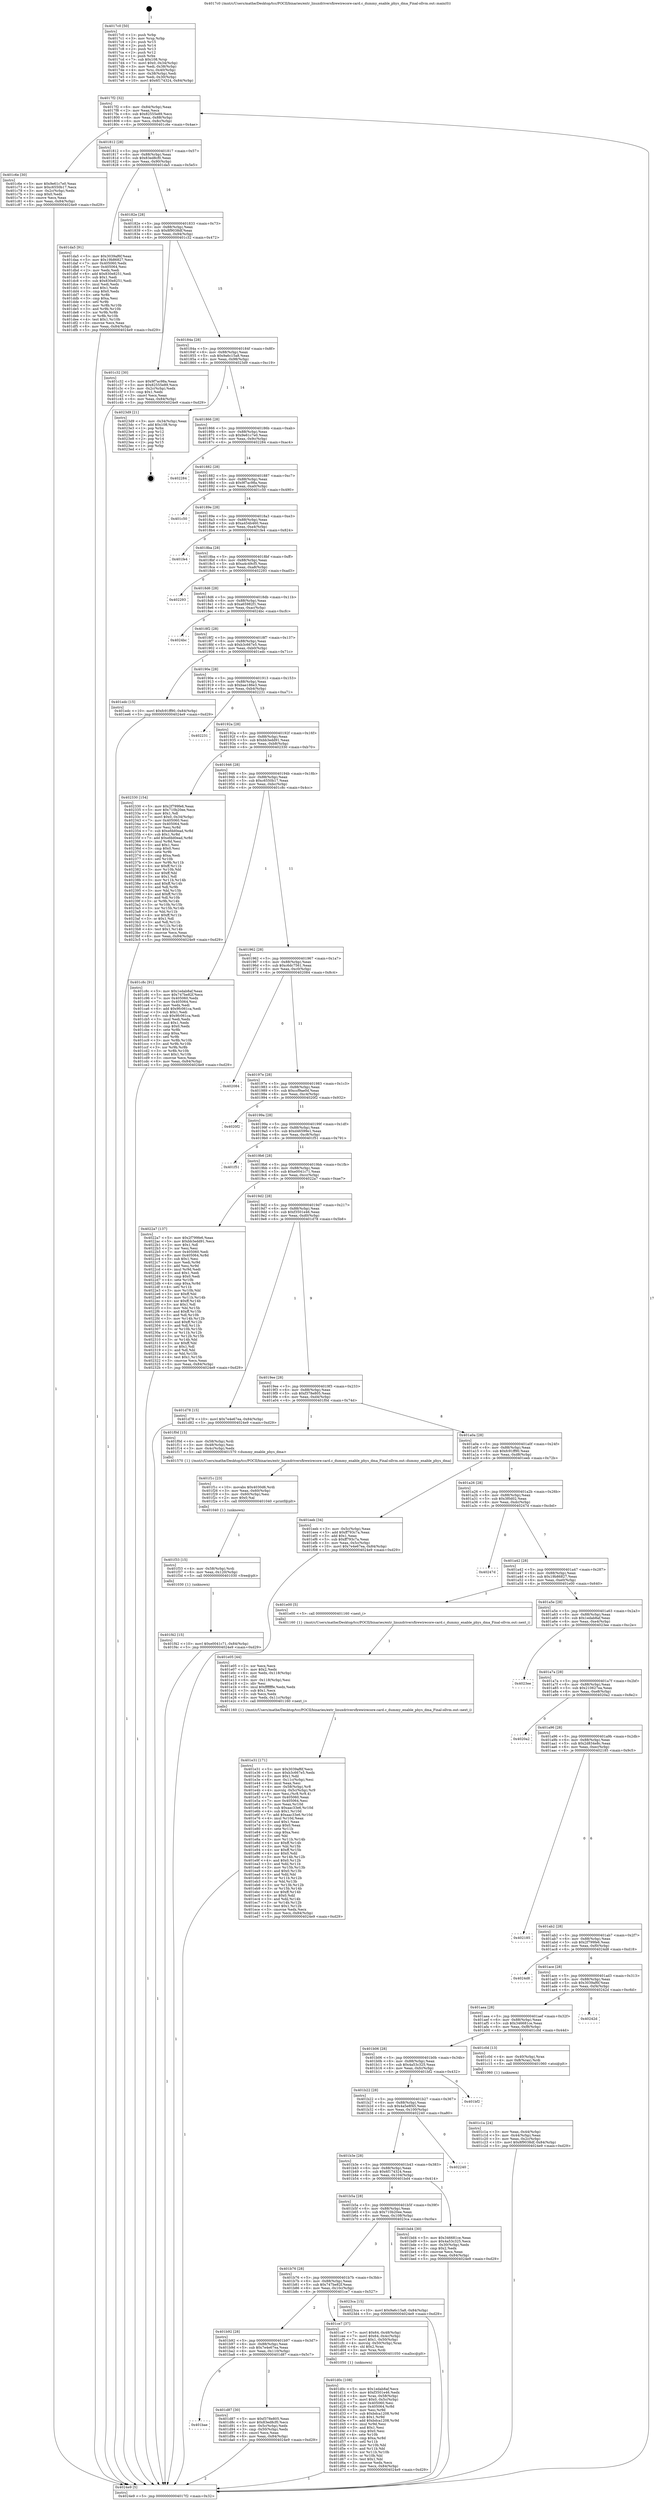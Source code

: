 digraph "0x4017c0" {
  label = "0x4017c0 (/mnt/c/Users/mathe/Desktop/tcc/POCII/binaries/extr_linuxdriversfirewirecore-card.c_dummy_enable_phys_dma_Final-ollvm.out::main(0))"
  labelloc = "t"
  node[shape=record]

  Entry [label="",width=0.3,height=0.3,shape=circle,fillcolor=black,style=filled]
  "0x4017f2" [label="{
     0x4017f2 [32]\l
     | [instrs]\l
     &nbsp;&nbsp;0x4017f2 \<+6\>: mov -0x84(%rbp),%eax\l
     &nbsp;&nbsp;0x4017f8 \<+2\>: mov %eax,%ecx\l
     &nbsp;&nbsp;0x4017fa \<+6\>: sub $0x82555e89,%ecx\l
     &nbsp;&nbsp;0x401800 \<+6\>: mov %eax,-0x88(%rbp)\l
     &nbsp;&nbsp;0x401806 \<+6\>: mov %ecx,-0x8c(%rbp)\l
     &nbsp;&nbsp;0x40180c \<+6\>: je 0000000000401c6e \<main+0x4ae\>\l
  }"]
  "0x401c6e" [label="{
     0x401c6e [30]\l
     | [instrs]\l
     &nbsp;&nbsp;0x401c6e \<+5\>: mov $0x9e61c7e0,%eax\l
     &nbsp;&nbsp;0x401c73 \<+5\>: mov $0xc6550b17,%ecx\l
     &nbsp;&nbsp;0x401c78 \<+3\>: mov -0x2c(%rbp),%edx\l
     &nbsp;&nbsp;0x401c7b \<+3\>: cmp $0x0,%edx\l
     &nbsp;&nbsp;0x401c7e \<+3\>: cmove %ecx,%eax\l
     &nbsp;&nbsp;0x401c81 \<+6\>: mov %eax,-0x84(%rbp)\l
     &nbsp;&nbsp;0x401c87 \<+5\>: jmp 00000000004024e9 \<main+0xd29\>\l
  }"]
  "0x401812" [label="{
     0x401812 [28]\l
     | [instrs]\l
     &nbsp;&nbsp;0x401812 \<+5\>: jmp 0000000000401817 \<main+0x57\>\l
     &nbsp;&nbsp;0x401817 \<+6\>: mov -0x88(%rbp),%eax\l
     &nbsp;&nbsp;0x40181d \<+5\>: sub $0x83ed8cf0,%eax\l
     &nbsp;&nbsp;0x401822 \<+6\>: mov %eax,-0x90(%rbp)\l
     &nbsp;&nbsp;0x401828 \<+6\>: je 0000000000401da5 \<main+0x5e5\>\l
  }"]
  Exit [label="",width=0.3,height=0.3,shape=circle,fillcolor=black,style=filled,peripheries=2]
  "0x401da5" [label="{
     0x401da5 [91]\l
     | [instrs]\l
     &nbsp;&nbsp;0x401da5 \<+5\>: mov $0x3039af6f,%eax\l
     &nbsp;&nbsp;0x401daa \<+5\>: mov $0x19b86827,%ecx\l
     &nbsp;&nbsp;0x401daf \<+7\>: mov 0x405060,%edx\l
     &nbsp;&nbsp;0x401db6 \<+7\>: mov 0x405064,%esi\l
     &nbsp;&nbsp;0x401dbd \<+2\>: mov %edx,%edi\l
     &nbsp;&nbsp;0x401dbf \<+6\>: add $0x830e8251,%edi\l
     &nbsp;&nbsp;0x401dc5 \<+3\>: sub $0x1,%edi\l
     &nbsp;&nbsp;0x401dc8 \<+6\>: sub $0x830e8251,%edi\l
     &nbsp;&nbsp;0x401dce \<+3\>: imul %edi,%edx\l
     &nbsp;&nbsp;0x401dd1 \<+3\>: and $0x1,%edx\l
     &nbsp;&nbsp;0x401dd4 \<+3\>: cmp $0x0,%edx\l
     &nbsp;&nbsp;0x401dd7 \<+4\>: sete %r8b\l
     &nbsp;&nbsp;0x401ddb \<+3\>: cmp $0xa,%esi\l
     &nbsp;&nbsp;0x401dde \<+4\>: setl %r9b\l
     &nbsp;&nbsp;0x401de2 \<+3\>: mov %r8b,%r10b\l
     &nbsp;&nbsp;0x401de5 \<+3\>: and %r9b,%r10b\l
     &nbsp;&nbsp;0x401de8 \<+3\>: xor %r9b,%r8b\l
     &nbsp;&nbsp;0x401deb \<+3\>: or %r8b,%r10b\l
     &nbsp;&nbsp;0x401dee \<+4\>: test $0x1,%r10b\l
     &nbsp;&nbsp;0x401df2 \<+3\>: cmovne %ecx,%eax\l
     &nbsp;&nbsp;0x401df5 \<+6\>: mov %eax,-0x84(%rbp)\l
     &nbsp;&nbsp;0x401dfb \<+5\>: jmp 00000000004024e9 \<main+0xd29\>\l
  }"]
  "0x40182e" [label="{
     0x40182e [28]\l
     | [instrs]\l
     &nbsp;&nbsp;0x40182e \<+5\>: jmp 0000000000401833 \<main+0x73\>\l
     &nbsp;&nbsp;0x401833 \<+6\>: mov -0x88(%rbp),%eax\l
     &nbsp;&nbsp;0x401839 \<+5\>: sub $0x8f9038df,%eax\l
     &nbsp;&nbsp;0x40183e \<+6\>: mov %eax,-0x94(%rbp)\l
     &nbsp;&nbsp;0x401844 \<+6\>: je 0000000000401c32 \<main+0x472\>\l
  }"]
  "0x401f42" [label="{
     0x401f42 [15]\l
     | [instrs]\l
     &nbsp;&nbsp;0x401f42 \<+10\>: movl $0xe0041c71,-0x84(%rbp)\l
     &nbsp;&nbsp;0x401f4c \<+5\>: jmp 00000000004024e9 \<main+0xd29\>\l
  }"]
  "0x401c32" [label="{
     0x401c32 [30]\l
     | [instrs]\l
     &nbsp;&nbsp;0x401c32 \<+5\>: mov $0x9f7ac98a,%eax\l
     &nbsp;&nbsp;0x401c37 \<+5\>: mov $0x82555e89,%ecx\l
     &nbsp;&nbsp;0x401c3c \<+3\>: mov -0x2c(%rbp),%edx\l
     &nbsp;&nbsp;0x401c3f \<+3\>: cmp $0x1,%edx\l
     &nbsp;&nbsp;0x401c42 \<+3\>: cmovl %ecx,%eax\l
     &nbsp;&nbsp;0x401c45 \<+6\>: mov %eax,-0x84(%rbp)\l
     &nbsp;&nbsp;0x401c4b \<+5\>: jmp 00000000004024e9 \<main+0xd29\>\l
  }"]
  "0x40184a" [label="{
     0x40184a [28]\l
     | [instrs]\l
     &nbsp;&nbsp;0x40184a \<+5\>: jmp 000000000040184f \<main+0x8f\>\l
     &nbsp;&nbsp;0x40184f \<+6\>: mov -0x88(%rbp),%eax\l
     &nbsp;&nbsp;0x401855 \<+5\>: sub $0x9a6c15a8,%eax\l
     &nbsp;&nbsp;0x40185a \<+6\>: mov %eax,-0x98(%rbp)\l
     &nbsp;&nbsp;0x401860 \<+6\>: je 00000000004023d9 \<main+0xc19\>\l
  }"]
  "0x401f33" [label="{
     0x401f33 [15]\l
     | [instrs]\l
     &nbsp;&nbsp;0x401f33 \<+4\>: mov -0x58(%rbp),%rdi\l
     &nbsp;&nbsp;0x401f37 \<+6\>: mov %eax,-0x120(%rbp)\l
     &nbsp;&nbsp;0x401f3d \<+5\>: call 0000000000401030 \<free@plt\>\l
     | [calls]\l
     &nbsp;&nbsp;0x401030 \{1\} (unknown)\l
  }"]
  "0x4023d9" [label="{
     0x4023d9 [21]\l
     | [instrs]\l
     &nbsp;&nbsp;0x4023d9 \<+3\>: mov -0x34(%rbp),%eax\l
     &nbsp;&nbsp;0x4023dc \<+7\>: add $0x108,%rsp\l
     &nbsp;&nbsp;0x4023e3 \<+1\>: pop %rbx\l
     &nbsp;&nbsp;0x4023e4 \<+2\>: pop %r12\l
     &nbsp;&nbsp;0x4023e6 \<+2\>: pop %r13\l
     &nbsp;&nbsp;0x4023e8 \<+2\>: pop %r14\l
     &nbsp;&nbsp;0x4023ea \<+2\>: pop %r15\l
     &nbsp;&nbsp;0x4023ec \<+1\>: pop %rbp\l
     &nbsp;&nbsp;0x4023ed \<+1\>: ret\l
  }"]
  "0x401866" [label="{
     0x401866 [28]\l
     | [instrs]\l
     &nbsp;&nbsp;0x401866 \<+5\>: jmp 000000000040186b \<main+0xab\>\l
     &nbsp;&nbsp;0x40186b \<+6\>: mov -0x88(%rbp),%eax\l
     &nbsp;&nbsp;0x401871 \<+5\>: sub $0x9e61c7e0,%eax\l
     &nbsp;&nbsp;0x401876 \<+6\>: mov %eax,-0x9c(%rbp)\l
     &nbsp;&nbsp;0x40187c \<+6\>: je 0000000000402284 \<main+0xac4\>\l
  }"]
  "0x401f1c" [label="{
     0x401f1c [23]\l
     | [instrs]\l
     &nbsp;&nbsp;0x401f1c \<+10\>: movabs $0x4030d6,%rdi\l
     &nbsp;&nbsp;0x401f26 \<+3\>: mov %eax,-0x60(%rbp)\l
     &nbsp;&nbsp;0x401f29 \<+3\>: mov -0x60(%rbp),%esi\l
     &nbsp;&nbsp;0x401f2c \<+2\>: mov $0x0,%al\l
     &nbsp;&nbsp;0x401f2e \<+5\>: call 0000000000401040 \<printf@plt\>\l
     | [calls]\l
     &nbsp;&nbsp;0x401040 \{1\} (unknown)\l
  }"]
  "0x402284" [label="{
     0x402284\l
  }", style=dashed]
  "0x401882" [label="{
     0x401882 [28]\l
     | [instrs]\l
     &nbsp;&nbsp;0x401882 \<+5\>: jmp 0000000000401887 \<main+0xc7\>\l
     &nbsp;&nbsp;0x401887 \<+6\>: mov -0x88(%rbp),%eax\l
     &nbsp;&nbsp;0x40188d \<+5\>: sub $0x9f7ac98a,%eax\l
     &nbsp;&nbsp;0x401892 \<+6\>: mov %eax,-0xa0(%rbp)\l
     &nbsp;&nbsp;0x401898 \<+6\>: je 0000000000401c50 \<main+0x490\>\l
  }"]
  "0x401e31" [label="{
     0x401e31 [171]\l
     | [instrs]\l
     &nbsp;&nbsp;0x401e31 \<+5\>: mov $0x3039af6f,%ecx\l
     &nbsp;&nbsp;0x401e36 \<+5\>: mov $0xb3c667e5,%edx\l
     &nbsp;&nbsp;0x401e3b \<+3\>: mov $0x1,%dil\l
     &nbsp;&nbsp;0x401e3e \<+6\>: mov -0x11c(%rbp),%esi\l
     &nbsp;&nbsp;0x401e44 \<+3\>: imul %eax,%esi\l
     &nbsp;&nbsp;0x401e47 \<+4\>: mov -0x58(%rbp),%r8\l
     &nbsp;&nbsp;0x401e4b \<+4\>: movslq -0x5c(%rbp),%r9\l
     &nbsp;&nbsp;0x401e4f \<+4\>: mov %esi,(%r8,%r9,4)\l
     &nbsp;&nbsp;0x401e53 \<+7\>: mov 0x405060,%eax\l
     &nbsp;&nbsp;0x401e5a \<+7\>: mov 0x405064,%esi\l
     &nbsp;&nbsp;0x401e61 \<+3\>: mov %eax,%r10d\l
     &nbsp;&nbsp;0x401e64 \<+7\>: sub $0xaac33e6,%r10d\l
     &nbsp;&nbsp;0x401e6b \<+4\>: sub $0x1,%r10d\l
     &nbsp;&nbsp;0x401e6f \<+7\>: add $0xaac33e6,%r10d\l
     &nbsp;&nbsp;0x401e76 \<+4\>: imul %r10d,%eax\l
     &nbsp;&nbsp;0x401e7a \<+3\>: and $0x1,%eax\l
     &nbsp;&nbsp;0x401e7d \<+3\>: cmp $0x0,%eax\l
     &nbsp;&nbsp;0x401e80 \<+4\>: sete %r11b\l
     &nbsp;&nbsp;0x401e84 \<+3\>: cmp $0xa,%esi\l
     &nbsp;&nbsp;0x401e87 \<+3\>: setl %bl\l
     &nbsp;&nbsp;0x401e8a \<+3\>: mov %r11b,%r14b\l
     &nbsp;&nbsp;0x401e8d \<+4\>: xor $0xff,%r14b\l
     &nbsp;&nbsp;0x401e91 \<+3\>: mov %bl,%r15b\l
     &nbsp;&nbsp;0x401e94 \<+4\>: xor $0xff,%r15b\l
     &nbsp;&nbsp;0x401e98 \<+4\>: xor $0x0,%dil\l
     &nbsp;&nbsp;0x401e9c \<+3\>: mov %r14b,%r12b\l
     &nbsp;&nbsp;0x401e9f \<+4\>: and $0x0,%r12b\l
     &nbsp;&nbsp;0x401ea3 \<+3\>: and %dil,%r11b\l
     &nbsp;&nbsp;0x401ea6 \<+3\>: mov %r15b,%r13b\l
     &nbsp;&nbsp;0x401ea9 \<+4\>: and $0x0,%r13b\l
     &nbsp;&nbsp;0x401ead \<+3\>: and %dil,%bl\l
     &nbsp;&nbsp;0x401eb0 \<+3\>: or %r11b,%r12b\l
     &nbsp;&nbsp;0x401eb3 \<+3\>: or %bl,%r13b\l
     &nbsp;&nbsp;0x401eb6 \<+3\>: xor %r13b,%r12b\l
     &nbsp;&nbsp;0x401eb9 \<+3\>: or %r15b,%r14b\l
     &nbsp;&nbsp;0x401ebc \<+4\>: xor $0xff,%r14b\l
     &nbsp;&nbsp;0x401ec0 \<+4\>: or $0x0,%dil\l
     &nbsp;&nbsp;0x401ec4 \<+3\>: and %dil,%r14b\l
     &nbsp;&nbsp;0x401ec7 \<+3\>: or %r14b,%r12b\l
     &nbsp;&nbsp;0x401eca \<+4\>: test $0x1,%r12b\l
     &nbsp;&nbsp;0x401ece \<+3\>: cmovne %edx,%ecx\l
     &nbsp;&nbsp;0x401ed1 \<+6\>: mov %ecx,-0x84(%rbp)\l
     &nbsp;&nbsp;0x401ed7 \<+5\>: jmp 00000000004024e9 \<main+0xd29\>\l
  }"]
  "0x401c50" [label="{
     0x401c50\l
  }", style=dashed]
  "0x40189e" [label="{
     0x40189e [28]\l
     | [instrs]\l
     &nbsp;&nbsp;0x40189e \<+5\>: jmp 00000000004018a3 \<main+0xe3\>\l
     &nbsp;&nbsp;0x4018a3 \<+6\>: mov -0x88(%rbp),%eax\l
     &nbsp;&nbsp;0x4018a9 \<+5\>: sub $0xa454b460,%eax\l
     &nbsp;&nbsp;0x4018ae \<+6\>: mov %eax,-0xa4(%rbp)\l
     &nbsp;&nbsp;0x4018b4 \<+6\>: je 0000000000401fe4 \<main+0x824\>\l
  }"]
  "0x401e05" [label="{
     0x401e05 [44]\l
     | [instrs]\l
     &nbsp;&nbsp;0x401e05 \<+2\>: xor %ecx,%ecx\l
     &nbsp;&nbsp;0x401e07 \<+5\>: mov $0x2,%edx\l
     &nbsp;&nbsp;0x401e0c \<+6\>: mov %edx,-0x118(%rbp)\l
     &nbsp;&nbsp;0x401e12 \<+1\>: cltd\l
     &nbsp;&nbsp;0x401e13 \<+6\>: mov -0x118(%rbp),%esi\l
     &nbsp;&nbsp;0x401e19 \<+2\>: idiv %esi\l
     &nbsp;&nbsp;0x401e1b \<+6\>: imul $0xfffffffe,%edx,%edx\l
     &nbsp;&nbsp;0x401e21 \<+3\>: sub $0x1,%ecx\l
     &nbsp;&nbsp;0x401e24 \<+2\>: sub %ecx,%edx\l
     &nbsp;&nbsp;0x401e26 \<+6\>: mov %edx,-0x11c(%rbp)\l
     &nbsp;&nbsp;0x401e2c \<+5\>: call 0000000000401160 \<next_i\>\l
     | [calls]\l
     &nbsp;&nbsp;0x401160 \{1\} (/mnt/c/Users/mathe/Desktop/tcc/POCII/binaries/extr_linuxdriversfirewirecore-card.c_dummy_enable_phys_dma_Final-ollvm.out::next_i)\l
  }"]
  "0x401fe4" [label="{
     0x401fe4\l
  }", style=dashed]
  "0x4018ba" [label="{
     0x4018ba [28]\l
     | [instrs]\l
     &nbsp;&nbsp;0x4018ba \<+5\>: jmp 00000000004018bf \<main+0xff\>\l
     &nbsp;&nbsp;0x4018bf \<+6\>: mov -0x88(%rbp),%eax\l
     &nbsp;&nbsp;0x4018c5 \<+5\>: sub $0xa4c49cf5,%eax\l
     &nbsp;&nbsp;0x4018ca \<+6\>: mov %eax,-0xa8(%rbp)\l
     &nbsp;&nbsp;0x4018d0 \<+6\>: je 0000000000402293 \<main+0xad3\>\l
  }"]
  "0x401bae" [label="{
     0x401bae\l
  }", style=dashed]
  "0x402293" [label="{
     0x402293\l
  }", style=dashed]
  "0x4018d6" [label="{
     0x4018d6 [28]\l
     | [instrs]\l
     &nbsp;&nbsp;0x4018d6 \<+5\>: jmp 00000000004018db \<main+0x11b\>\l
     &nbsp;&nbsp;0x4018db \<+6\>: mov -0x88(%rbp),%eax\l
     &nbsp;&nbsp;0x4018e1 \<+5\>: sub $0xa65982f1,%eax\l
     &nbsp;&nbsp;0x4018e6 \<+6\>: mov %eax,-0xac(%rbp)\l
     &nbsp;&nbsp;0x4018ec \<+6\>: je 00000000004024bc \<main+0xcfc\>\l
  }"]
  "0x401d87" [label="{
     0x401d87 [30]\l
     | [instrs]\l
     &nbsp;&nbsp;0x401d87 \<+5\>: mov $0xf378e805,%eax\l
     &nbsp;&nbsp;0x401d8c \<+5\>: mov $0x83ed8cf0,%ecx\l
     &nbsp;&nbsp;0x401d91 \<+3\>: mov -0x5c(%rbp),%edx\l
     &nbsp;&nbsp;0x401d94 \<+3\>: cmp -0x50(%rbp),%edx\l
     &nbsp;&nbsp;0x401d97 \<+3\>: cmovl %ecx,%eax\l
     &nbsp;&nbsp;0x401d9a \<+6\>: mov %eax,-0x84(%rbp)\l
     &nbsp;&nbsp;0x401da0 \<+5\>: jmp 00000000004024e9 \<main+0xd29\>\l
  }"]
  "0x4024bc" [label="{
     0x4024bc\l
  }", style=dashed]
  "0x4018f2" [label="{
     0x4018f2 [28]\l
     | [instrs]\l
     &nbsp;&nbsp;0x4018f2 \<+5\>: jmp 00000000004018f7 \<main+0x137\>\l
     &nbsp;&nbsp;0x4018f7 \<+6\>: mov -0x88(%rbp),%eax\l
     &nbsp;&nbsp;0x4018fd \<+5\>: sub $0xb3c667e5,%eax\l
     &nbsp;&nbsp;0x401902 \<+6\>: mov %eax,-0xb0(%rbp)\l
     &nbsp;&nbsp;0x401908 \<+6\>: je 0000000000401edc \<main+0x71c\>\l
  }"]
  "0x401d0c" [label="{
     0x401d0c [108]\l
     | [instrs]\l
     &nbsp;&nbsp;0x401d0c \<+5\>: mov $0x1edab8af,%ecx\l
     &nbsp;&nbsp;0x401d11 \<+5\>: mov $0xf3501e46,%edx\l
     &nbsp;&nbsp;0x401d16 \<+4\>: mov %rax,-0x58(%rbp)\l
     &nbsp;&nbsp;0x401d1a \<+7\>: movl $0x0,-0x5c(%rbp)\l
     &nbsp;&nbsp;0x401d21 \<+7\>: mov 0x405060,%esi\l
     &nbsp;&nbsp;0x401d28 \<+8\>: mov 0x405064,%r8d\l
     &nbsp;&nbsp;0x401d30 \<+3\>: mov %esi,%r9d\l
     &nbsp;&nbsp;0x401d33 \<+7\>: sub $0xbdca1208,%r9d\l
     &nbsp;&nbsp;0x401d3a \<+4\>: sub $0x1,%r9d\l
     &nbsp;&nbsp;0x401d3e \<+7\>: add $0xbdca1208,%r9d\l
     &nbsp;&nbsp;0x401d45 \<+4\>: imul %r9d,%esi\l
     &nbsp;&nbsp;0x401d49 \<+3\>: and $0x1,%esi\l
     &nbsp;&nbsp;0x401d4c \<+3\>: cmp $0x0,%esi\l
     &nbsp;&nbsp;0x401d4f \<+4\>: sete %r10b\l
     &nbsp;&nbsp;0x401d53 \<+4\>: cmp $0xa,%r8d\l
     &nbsp;&nbsp;0x401d57 \<+4\>: setl %r11b\l
     &nbsp;&nbsp;0x401d5b \<+3\>: mov %r10b,%bl\l
     &nbsp;&nbsp;0x401d5e \<+3\>: and %r11b,%bl\l
     &nbsp;&nbsp;0x401d61 \<+3\>: xor %r11b,%r10b\l
     &nbsp;&nbsp;0x401d64 \<+3\>: or %r10b,%bl\l
     &nbsp;&nbsp;0x401d67 \<+3\>: test $0x1,%bl\l
     &nbsp;&nbsp;0x401d6a \<+3\>: cmovne %edx,%ecx\l
     &nbsp;&nbsp;0x401d6d \<+6\>: mov %ecx,-0x84(%rbp)\l
     &nbsp;&nbsp;0x401d73 \<+5\>: jmp 00000000004024e9 \<main+0xd29\>\l
  }"]
  "0x401edc" [label="{
     0x401edc [15]\l
     | [instrs]\l
     &nbsp;&nbsp;0x401edc \<+10\>: movl $0xfc91ff90,-0x84(%rbp)\l
     &nbsp;&nbsp;0x401ee6 \<+5\>: jmp 00000000004024e9 \<main+0xd29\>\l
  }"]
  "0x40190e" [label="{
     0x40190e [28]\l
     | [instrs]\l
     &nbsp;&nbsp;0x40190e \<+5\>: jmp 0000000000401913 \<main+0x153\>\l
     &nbsp;&nbsp;0x401913 \<+6\>: mov -0x88(%rbp),%eax\l
     &nbsp;&nbsp;0x401919 \<+5\>: sub $0xbae186e3,%eax\l
     &nbsp;&nbsp;0x40191e \<+6\>: mov %eax,-0xb4(%rbp)\l
     &nbsp;&nbsp;0x401924 \<+6\>: je 0000000000402231 \<main+0xa71\>\l
  }"]
  "0x401b92" [label="{
     0x401b92 [28]\l
     | [instrs]\l
     &nbsp;&nbsp;0x401b92 \<+5\>: jmp 0000000000401b97 \<main+0x3d7\>\l
     &nbsp;&nbsp;0x401b97 \<+6\>: mov -0x88(%rbp),%eax\l
     &nbsp;&nbsp;0x401b9d \<+5\>: sub $0x7e4e67ea,%eax\l
     &nbsp;&nbsp;0x401ba2 \<+6\>: mov %eax,-0x110(%rbp)\l
     &nbsp;&nbsp;0x401ba8 \<+6\>: je 0000000000401d87 \<main+0x5c7\>\l
  }"]
  "0x402231" [label="{
     0x402231\l
  }", style=dashed]
  "0x40192a" [label="{
     0x40192a [28]\l
     | [instrs]\l
     &nbsp;&nbsp;0x40192a \<+5\>: jmp 000000000040192f \<main+0x16f\>\l
     &nbsp;&nbsp;0x40192f \<+6\>: mov -0x88(%rbp),%eax\l
     &nbsp;&nbsp;0x401935 \<+5\>: sub $0xbb3edd91,%eax\l
     &nbsp;&nbsp;0x40193a \<+6\>: mov %eax,-0xb8(%rbp)\l
     &nbsp;&nbsp;0x401940 \<+6\>: je 0000000000402330 \<main+0xb70\>\l
  }"]
  "0x401ce7" [label="{
     0x401ce7 [37]\l
     | [instrs]\l
     &nbsp;&nbsp;0x401ce7 \<+7\>: movl $0x64,-0x48(%rbp)\l
     &nbsp;&nbsp;0x401cee \<+7\>: movl $0x64,-0x4c(%rbp)\l
     &nbsp;&nbsp;0x401cf5 \<+7\>: movl $0x1,-0x50(%rbp)\l
     &nbsp;&nbsp;0x401cfc \<+4\>: movslq -0x50(%rbp),%rax\l
     &nbsp;&nbsp;0x401d00 \<+4\>: shl $0x2,%rax\l
     &nbsp;&nbsp;0x401d04 \<+3\>: mov %rax,%rdi\l
     &nbsp;&nbsp;0x401d07 \<+5\>: call 0000000000401050 \<malloc@plt\>\l
     | [calls]\l
     &nbsp;&nbsp;0x401050 \{1\} (unknown)\l
  }"]
  "0x402330" [label="{
     0x402330 [154]\l
     | [instrs]\l
     &nbsp;&nbsp;0x402330 \<+5\>: mov $0x2f799fe6,%eax\l
     &nbsp;&nbsp;0x402335 \<+5\>: mov $0x710b20ee,%ecx\l
     &nbsp;&nbsp;0x40233a \<+2\>: mov $0x1,%dl\l
     &nbsp;&nbsp;0x40233c \<+7\>: movl $0x0,-0x34(%rbp)\l
     &nbsp;&nbsp;0x402343 \<+7\>: mov 0x405060,%esi\l
     &nbsp;&nbsp;0x40234a \<+7\>: mov 0x405064,%edi\l
     &nbsp;&nbsp;0x402351 \<+3\>: mov %esi,%r8d\l
     &nbsp;&nbsp;0x402354 \<+7\>: sub $0xefdd0ead,%r8d\l
     &nbsp;&nbsp;0x40235b \<+4\>: sub $0x1,%r8d\l
     &nbsp;&nbsp;0x40235f \<+7\>: add $0xefdd0ead,%r8d\l
     &nbsp;&nbsp;0x402366 \<+4\>: imul %r8d,%esi\l
     &nbsp;&nbsp;0x40236a \<+3\>: and $0x1,%esi\l
     &nbsp;&nbsp;0x40236d \<+3\>: cmp $0x0,%esi\l
     &nbsp;&nbsp;0x402370 \<+4\>: sete %r9b\l
     &nbsp;&nbsp;0x402374 \<+3\>: cmp $0xa,%edi\l
     &nbsp;&nbsp;0x402377 \<+4\>: setl %r10b\l
     &nbsp;&nbsp;0x40237b \<+3\>: mov %r9b,%r11b\l
     &nbsp;&nbsp;0x40237e \<+4\>: xor $0xff,%r11b\l
     &nbsp;&nbsp;0x402382 \<+3\>: mov %r10b,%bl\l
     &nbsp;&nbsp;0x402385 \<+3\>: xor $0xff,%bl\l
     &nbsp;&nbsp;0x402388 \<+3\>: xor $0x1,%dl\l
     &nbsp;&nbsp;0x40238b \<+3\>: mov %r11b,%r14b\l
     &nbsp;&nbsp;0x40238e \<+4\>: and $0xff,%r14b\l
     &nbsp;&nbsp;0x402392 \<+3\>: and %dl,%r9b\l
     &nbsp;&nbsp;0x402395 \<+3\>: mov %bl,%r15b\l
     &nbsp;&nbsp;0x402398 \<+4\>: and $0xff,%r15b\l
     &nbsp;&nbsp;0x40239c \<+3\>: and %dl,%r10b\l
     &nbsp;&nbsp;0x40239f \<+3\>: or %r9b,%r14b\l
     &nbsp;&nbsp;0x4023a2 \<+3\>: or %r10b,%r15b\l
     &nbsp;&nbsp;0x4023a5 \<+3\>: xor %r15b,%r14b\l
     &nbsp;&nbsp;0x4023a8 \<+3\>: or %bl,%r11b\l
     &nbsp;&nbsp;0x4023ab \<+4\>: xor $0xff,%r11b\l
     &nbsp;&nbsp;0x4023af \<+3\>: or $0x1,%dl\l
     &nbsp;&nbsp;0x4023b2 \<+3\>: and %dl,%r11b\l
     &nbsp;&nbsp;0x4023b5 \<+3\>: or %r11b,%r14b\l
     &nbsp;&nbsp;0x4023b8 \<+4\>: test $0x1,%r14b\l
     &nbsp;&nbsp;0x4023bc \<+3\>: cmovne %ecx,%eax\l
     &nbsp;&nbsp;0x4023bf \<+6\>: mov %eax,-0x84(%rbp)\l
     &nbsp;&nbsp;0x4023c5 \<+5\>: jmp 00000000004024e9 \<main+0xd29\>\l
  }"]
  "0x401946" [label="{
     0x401946 [28]\l
     | [instrs]\l
     &nbsp;&nbsp;0x401946 \<+5\>: jmp 000000000040194b \<main+0x18b\>\l
     &nbsp;&nbsp;0x40194b \<+6\>: mov -0x88(%rbp),%eax\l
     &nbsp;&nbsp;0x401951 \<+5\>: sub $0xc6550b17,%eax\l
     &nbsp;&nbsp;0x401956 \<+6\>: mov %eax,-0xbc(%rbp)\l
     &nbsp;&nbsp;0x40195c \<+6\>: je 0000000000401c8c \<main+0x4cc\>\l
  }"]
  "0x401b76" [label="{
     0x401b76 [28]\l
     | [instrs]\l
     &nbsp;&nbsp;0x401b76 \<+5\>: jmp 0000000000401b7b \<main+0x3bb\>\l
     &nbsp;&nbsp;0x401b7b \<+6\>: mov -0x88(%rbp),%eax\l
     &nbsp;&nbsp;0x401b81 \<+5\>: sub $0x747be82f,%eax\l
     &nbsp;&nbsp;0x401b86 \<+6\>: mov %eax,-0x10c(%rbp)\l
     &nbsp;&nbsp;0x401b8c \<+6\>: je 0000000000401ce7 \<main+0x527\>\l
  }"]
  "0x401c8c" [label="{
     0x401c8c [91]\l
     | [instrs]\l
     &nbsp;&nbsp;0x401c8c \<+5\>: mov $0x1edab8af,%eax\l
     &nbsp;&nbsp;0x401c91 \<+5\>: mov $0x747be82f,%ecx\l
     &nbsp;&nbsp;0x401c96 \<+7\>: mov 0x405060,%edx\l
     &nbsp;&nbsp;0x401c9d \<+7\>: mov 0x405064,%esi\l
     &nbsp;&nbsp;0x401ca4 \<+2\>: mov %edx,%edi\l
     &nbsp;&nbsp;0x401ca6 \<+6\>: add $0x9fc061ca,%edi\l
     &nbsp;&nbsp;0x401cac \<+3\>: sub $0x1,%edi\l
     &nbsp;&nbsp;0x401caf \<+6\>: sub $0x9fc061ca,%edi\l
     &nbsp;&nbsp;0x401cb5 \<+3\>: imul %edi,%edx\l
     &nbsp;&nbsp;0x401cb8 \<+3\>: and $0x1,%edx\l
     &nbsp;&nbsp;0x401cbb \<+3\>: cmp $0x0,%edx\l
     &nbsp;&nbsp;0x401cbe \<+4\>: sete %r8b\l
     &nbsp;&nbsp;0x401cc2 \<+3\>: cmp $0xa,%esi\l
     &nbsp;&nbsp;0x401cc5 \<+4\>: setl %r9b\l
     &nbsp;&nbsp;0x401cc9 \<+3\>: mov %r8b,%r10b\l
     &nbsp;&nbsp;0x401ccc \<+3\>: and %r9b,%r10b\l
     &nbsp;&nbsp;0x401ccf \<+3\>: xor %r9b,%r8b\l
     &nbsp;&nbsp;0x401cd2 \<+3\>: or %r8b,%r10b\l
     &nbsp;&nbsp;0x401cd5 \<+4\>: test $0x1,%r10b\l
     &nbsp;&nbsp;0x401cd9 \<+3\>: cmovne %ecx,%eax\l
     &nbsp;&nbsp;0x401cdc \<+6\>: mov %eax,-0x84(%rbp)\l
     &nbsp;&nbsp;0x401ce2 \<+5\>: jmp 00000000004024e9 \<main+0xd29\>\l
  }"]
  "0x401962" [label="{
     0x401962 [28]\l
     | [instrs]\l
     &nbsp;&nbsp;0x401962 \<+5\>: jmp 0000000000401967 \<main+0x1a7\>\l
     &nbsp;&nbsp;0x401967 \<+6\>: mov -0x88(%rbp),%eax\l
     &nbsp;&nbsp;0x40196d \<+5\>: sub $0xc6dc7561,%eax\l
     &nbsp;&nbsp;0x401972 \<+6\>: mov %eax,-0xc0(%rbp)\l
     &nbsp;&nbsp;0x401978 \<+6\>: je 0000000000402084 \<main+0x8c4\>\l
  }"]
  "0x4023ca" [label="{
     0x4023ca [15]\l
     | [instrs]\l
     &nbsp;&nbsp;0x4023ca \<+10\>: movl $0x9a6c15a8,-0x84(%rbp)\l
     &nbsp;&nbsp;0x4023d4 \<+5\>: jmp 00000000004024e9 \<main+0xd29\>\l
  }"]
  "0x402084" [label="{
     0x402084\l
  }", style=dashed]
  "0x40197e" [label="{
     0x40197e [28]\l
     | [instrs]\l
     &nbsp;&nbsp;0x40197e \<+5\>: jmp 0000000000401983 \<main+0x1c3\>\l
     &nbsp;&nbsp;0x401983 \<+6\>: mov -0x88(%rbp),%eax\l
     &nbsp;&nbsp;0x401989 \<+5\>: sub $0xccf9ae0d,%eax\l
     &nbsp;&nbsp;0x40198e \<+6\>: mov %eax,-0xc4(%rbp)\l
     &nbsp;&nbsp;0x401994 \<+6\>: je 00000000004020f2 \<main+0x932\>\l
  }"]
  "0x401c1a" [label="{
     0x401c1a [24]\l
     | [instrs]\l
     &nbsp;&nbsp;0x401c1a \<+3\>: mov %eax,-0x44(%rbp)\l
     &nbsp;&nbsp;0x401c1d \<+3\>: mov -0x44(%rbp),%eax\l
     &nbsp;&nbsp;0x401c20 \<+3\>: mov %eax,-0x2c(%rbp)\l
     &nbsp;&nbsp;0x401c23 \<+10\>: movl $0x8f9038df,-0x84(%rbp)\l
     &nbsp;&nbsp;0x401c2d \<+5\>: jmp 00000000004024e9 \<main+0xd29\>\l
  }"]
  "0x4020f2" [label="{
     0x4020f2\l
  }", style=dashed]
  "0x40199a" [label="{
     0x40199a [28]\l
     | [instrs]\l
     &nbsp;&nbsp;0x40199a \<+5\>: jmp 000000000040199f \<main+0x1df\>\l
     &nbsp;&nbsp;0x40199f \<+6\>: mov -0x88(%rbp),%eax\l
     &nbsp;&nbsp;0x4019a5 \<+5\>: sub $0xd46599e1,%eax\l
     &nbsp;&nbsp;0x4019aa \<+6\>: mov %eax,-0xc8(%rbp)\l
     &nbsp;&nbsp;0x4019b0 \<+6\>: je 0000000000401f51 \<main+0x791\>\l
  }"]
  "0x4017c0" [label="{
     0x4017c0 [50]\l
     | [instrs]\l
     &nbsp;&nbsp;0x4017c0 \<+1\>: push %rbp\l
     &nbsp;&nbsp;0x4017c1 \<+3\>: mov %rsp,%rbp\l
     &nbsp;&nbsp;0x4017c4 \<+2\>: push %r15\l
     &nbsp;&nbsp;0x4017c6 \<+2\>: push %r14\l
     &nbsp;&nbsp;0x4017c8 \<+2\>: push %r13\l
     &nbsp;&nbsp;0x4017ca \<+2\>: push %r12\l
     &nbsp;&nbsp;0x4017cc \<+1\>: push %rbx\l
     &nbsp;&nbsp;0x4017cd \<+7\>: sub $0x108,%rsp\l
     &nbsp;&nbsp;0x4017d4 \<+7\>: movl $0x0,-0x34(%rbp)\l
     &nbsp;&nbsp;0x4017db \<+3\>: mov %edi,-0x38(%rbp)\l
     &nbsp;&nbsp;0x4017de \<+4\>: mov %rsi,-0x40(%rbp)\l
     &nbsp;&nbsp;0x4017e2 \<+3\>: mov -0x38(%rbp),%edi\l
     &nbsp;&nbsp;0x4017e5 \<+3\>: mov %edi,-0x30(%rbp)\l
     &nbsp;&nbsp;0x4017e8 \<+10\>: movl $0x6f174324,-0x84(%rbp)\l
  }"]
  "0x401f51" [label="{
     0x401f51\l
  }", style=dashed]
  "0x4019b6" [label="{
     0x4019b6 [28]\l
     | [instrs]\l
     &nbsp;&nbsp;0x4019b6 \<+5\>: jmp 00000000004019bb \<main+0x1fb\>\l
     &nbsp;&nbsp;0x4019bb \<+6\>: mov -0x88(%rbp),%eax\l
     &nbsp;&nbsp;0x4019c1 \<+5\>: sub $0xe0041c71,%eax\l
     &nbsp;&nbsp;0x4019c6 \<+6\>: mov %eax,-0xcc(%rbp)\l
     &nbsp;&nbsp;0x4019cc \<+6\>: je 00000000004022a7 \<main+0xae7\>\l
  }"]
  "0x4024e9" [label="{
     0x4024e9 [5]\l
     | [instrs]\l
     &nbsp;&nbsp;0x4024e9 \<+5\>: jmp 00000000004017f2 \<main+0x32\>\l
  }"]
  "0x4022a7" [label="{
     0x4022a7 [137]\l
     | [instrs]\l
     &nbsp;&nbsp;0x4022a7 \<+5\>: mov $0x2f799fe6,%eax\l
     &nbsp;&nbsp;0x4022ac \<+5\>: mov $0xbb3edd91,%ecx\l
     &nbsp;&nbsp;0x4022b1 \<+2\>: mov $0x1,%dl\l
     &nbsp;&nbsp;0x4022b3 \<+2\>: xor %esi,%esi\l
     &nbsp;&nbsp;0x4022b5 \<+7\>: mov 0x405060,%edi\l
     &nbsp;&nbsp;0x4022bc \<+8\>: mov 0x405064,%r8d\l
     &nbsp;&nbsp;0x4022c4 \<+3\>: sub $0x1,%esi\l
     &nbsp;&nbsp;0x4022c7 \<+3\>: mov %edi,%r9d\l
     &nbsp;&nbsp;0x4022ca \<+3\>: add %esi,%r9d\l
     &nbsp;&nbsp;0x4022cd \<+4\>: imul %r9d,%edi\l
     &nbsp;&nbsp;0x4022d1 \<+3\>: and $0x1,%edi\l
     &nbsp;&nbsp;0x4022d4 \<+3\>: cmp $0x0,%edi\l
     &nbsp;&nbsp;0x4022d7 \<+4\>: sete %r10b\l
     &nbsp;&nbsp;0x4022db \<+4\>: cmp $0xa,%r8d\l
     &nbsp;&nbsp;0x4022df \<+4\>: setl %r11b\l
     &nbsp;&nbsp;0x4022e3 \<+3\>: mov %r10b,%bl\l
     &nbsp;&nbsp;0x4022e6 \<+3\>: xor $0xff,%bl\l
     &nbsp;&nbsp;0x4022e9 \<+3\>: mov %r11b,%r14b\l
     &nbsp;&nbsp;0x4022ec \<+4\>: xor $0xff,%r14b\l
     &nbsp;&nbsp;0x4022f0 \<+3\>: xor $0x1,%dl\l
     &nbsp;&nbsp;0x4022f3 \<+3\>: mov %bl,%r15b\l
     &nbsp;&nbsp;0x4022f6 \<+4\>: and $0xff,%r15b\l
     &nbsp;&nbsp;0x4022fa \<+3\>: and %dl,%r10b\l
     &nbsp;&nbsp;0x4022fd \<+3\>: mov %r14b,%r12b\l
     &nbsp;&nbsp;0x402300 \<+4\>: and $0xff,%r12b\l
     &nbsp;&nbsp;0x402304 \<+3\>: and %dl,%r11b\l
     &nbsp;&nbsp;0x402307 \<+3\>: or %r10b,%r15b\l
     &nbsp;&nbsp;0x40230a \<+3\>: or %r11b,%r12b\l
     &nbsp;&nbsp;0x40230d \<+3\>: xor %r12b,%r15b\l
     &nbsp;&nbsp;0x402310 \<+3\>: or %r14b,%bl\l
     &nbsp;&nbsp;0x402313 \<+3\>: xor $0xff,%bl\l
     &nbsp;&nbsp;0x402316 \<+3\>: or $0x1,%dl\l
     &nbsp;&nbsp;0x402319 \<+2\>: and %dl,%bl\l
     &nbsp;&nbsp;0x40231b \<+3\>: or %bl,%r15b\l
     &nbsp;&nbsp;0x40231e \<+4\>: test $0x1,%r15b\l
     &nbsp;&nbsp;0x402322 \<+3\>: cmovne %ecx,%eax\l
     &nbsp;&nbsp;0x402325 \<+6\>: mov %eax,-0x84(%rbp)\l
     &nbsp;&nbsp;0x40232b \<+5\>: jmp 00000000004024e9 \<main+0xd29\>\l
  }"]
  "0x4019d2" [label="{
     0x4019d2 [28]\l
     | [instrs]\l
     &nbsp;&nbsp;0x4019d2 \<+5\>: jmp 00000000004019d7 \<main+0x217\>\l
     &nbsp;&nbsp;0x4019d7 \<+6\>: mov -0x88(%rbp),%eax\l
     &nbsp;&nbsp;0x4019dd \<+5\>: sub $0xf3501e46,%eax\l
     &nbsp;&nbsp;0x4019e2 \<+6\>: mov %eax,-0xd0(%rbp)\l
     &nbsp;&nbsp;0x4019e8 \<+6\>: je 0000000000401d78 \<main+0x5b8\>\l
  }"]
  "0x401b5a" [label="{
     0x401b5a [28]\l
     | [instrs]\l
     &nbsp;&nbsp;0x401b5a \<+5\>: jmp 0000000000401b5f \<main+0x39f\>\l
     &nbsp;&nbsp;0x401b5f \<+6\>: mov -0x88(%rbp),%eax\l
     &nbsp;&nbsp;0x401b65 \<+5\>: sub $0x710b20ee,%eax\l
     &nbsp;&nbsp;0x401b6a \<+6\>: mov %eax,-0x108(%rbp)\l
     &nbsp;&nbsp;0x401b70 \<+6\>: je 00000000004023ca \<main+0xc0a\>\l
  }"]
  "0x401d78" [label="{
     0x401d78 [15]\l
     | [instrs]\l
     &nbsp;&nbsp;0x401d78 \<+10\>: movl $0x7e4e67ea,-0x84(%rbp)\l
     &nbsp;&nbsp;0x401d82 \<+5\>: jmp 00000000004024e9 \<main+0xd29\>\l
  }"]
  "0x4019ee" [label="{
     0x4019ee [28]\l
     | [instrs]\l
     &nbsp;&nbsp;0x4019ee \<+5\>: jmp 00000000004019f3 \<main+0x233\>\l
     &nbsp;&nbsp;0x4019f3 \<+6\>: mov -0x88(%rbp),%eax\l
     &nbsp;&nbsp;0x4019f9 \<+5\>: sub $0xf378e805,%eax\l
     &nbsp;&nbsp;0x4019fe \<+6\>: mov %eax,-0xd4(%rbp)\l
     &nbsp;&nbsp;0x401a04 \<+6\>: je 0000000000401f0d \<main+0x74d\>\l
  }"]
  "0x401bd4" [label="{
     0x401bd4 [30]\l
     | [instrs]\l
     &nbsp;&nbsp;0x401bd4 \<+5\>: mov $0x346681ce,%eax\l
     &nbsp;&nbsp;0x401bd9 \<+5\>: mov $0x4a53c325,%ecx\l
     &nbsp;&nbsp;0x401bde \<+3\>: mov -0x30(%rbp),%edx\l
     &nbsp;&nbsp;0x401be1 \<+3\>: cmp $0x2,%edx\l
     &nbsp;&nbsp;0x401be4 \<+3\>: cmovne %ecx,%eax\l
     &nbsp;&nbsp;0x401be7 \<+6\>: mov %eax,-0x84(%rbp)\l
     &nbsp;&nbsp;0x401bed \<+5\>: jmp 00000000004024e9 \<main+0xd29\>\l
  }"]
  "0x401f0d" [label="{
     0x401f0d [15]\l
     | [instrs]\l
     &nbsp;&nbsp;0x401f0d \<+4\>: mov -0x58(%rbp),%rdi\l
     &nbsp;&nbsp;0x401f11 \<+3\>: mov -0x48(%rbp),%esi\l
     &nbsp;&nbsp;0x401f14 \<+3\>: mov -0x4c(%rbp),%edx\l
     &nbsp;&nbsp;0x401f17 \<+5\>: call 0000000000401570 \<dummy_enable_phys_dma\>\l
     | [calls]\l
     &nbsp;&nbsp;0x401570 \{1\} (/mnt/c/Users/mathe/Desktop/tcc/POCII/binaries/extr_linuxdriversfirewirecore-card.c_dummy_enable_phys_dma_Final-ollvm.out::dummy_enable_phys_dma)\l
  }"]
  "0x401a0a" [label="{
     0x401a0a [28]\l
     | [instrs]\l
     &nbsp;&nbsp;0x401a0a \<+5\>: jmp 0000000000401a0f \<main+0x24f\>\l
     &nbsp;&nbsp;0x401a0f \<+6\>: mov -0x88(%rbp),%eax\l
     &nbsp;&nbsp;0x401a15 \<+5\>: sub $0xfc91ff90,%eax\l
     &nbsp;&nbsp;0x401a1a \<+6\>: mov %eax,-0xd8(%rbp)\l
     &nbsp;&nbsp;0x401a20 \<+6\>: je 0000000000401eeb \<main+0x72b\>\l
  }"]
  "0x401b3e" [label="{
     0x401b3e [28]\l
     | [instrs]\l
     &nbsp;&nbsp;0x401b3e \<+5\>: jmp 0000000000401b43 \<main+0x383\>\l
     &nbsp;&nbsp;0x401b43 \<+6\>: mov -0x88(%rbp),%eax\l
     &nbsp;&nbsp;0x401b49 \<+5\>: sub $0x6f174324,%eax\l
     &nbsp;&nbsp;0x401b4e \<+6\>: mov %eax,-0x104(%rbp)\l
     &nbsp;&nbsp;0x401b54 \<+6\>: je 0000000000401bd4 \<main+0x414\>\l
  }"]
  "0x401eeb" [label="{
     0x401eeb [34]\l
     | [instrs]\l
     &nbsp;&nbsp;0x401eeb \<+3\>: mov -0x5c(%rbp),%eax\l
     &nbsp;&nbsp;0x401eee \<+5\>: add $0xff793c7a,%eax\l
     &nbsp;&nbsp;0x401ef3 \<+3\>: add $0x1,%eax\l
     &nbsp;&nbsp;0x401ef6 \<+5\>: sub $0xff793c7a,%eax\l
     &nbsp;&nbsp;0x401efb \<+3\>: mov %eax,-0x5c(%rbp)\l
     &nbsp;&nbsp;0x401efe \<+10\>: movl $0x7e4e67ea,-0x84(%rbp)\l
     &nbsp;&nbsp;0x401f08 \<+5\>: jmp 00000000004024e9 \<main+0xd29\>\l
  }"]
  "0x401a26" [label="{
     0x401a26 [28]\l
     | [instrs]\l
     &nbsp;&nbsp;0x401a26 \<+5\>: jmp 0000000000401a2b \<main+0x26b\>\l
     &nbsp;&nbsp;0x401a2b \<+6\>: mov -0x88(%rbp),%eax\l
     &nbsp;&nbsp;0x401a31 \<+5\>: sub $0x3f0d02,%eax\l
     &nbsp;&nbsp;0x401a36 \<+6\>: mov %eax,-0xdc(%rbp)\l
     &nbsp;&nbsp;0x401a3c \<+6\>: je 000000000040247d \<main+0xcbd\>\l
  }"]
  "0x402240" [label="{
     0x402240\l
  }", style=dashed]
  "0x40247d" [label="{
     0x40247d\l
  }", style=dashed]
  "0x401a42" [label="{
     0x401a42 [28]\l
     | [instrs]\l
     &nbsp;&nbsp;0x401a42 \<+5\>: jmp 0000000000401a47 \<main+0x287\>\l
     &nbsp;&nbsp;0x401a47 \<+6\>: mov -0x88(%rbp),%eax\l
     &nbsp;&nbsp;0x401a4d \<+5\>: sub $0x19b86827,%eax\l
     &nbsp;&nbsp;0x401a52 \<+6\>: mov %eax,-0xe0(%rbp)\l
     &nbsp;&nbsp;0x401a58 \<+6\>: je 0000000000401e00 \<main+0x640\>\l
  }"]
  "0x401b22" [label="{
     0x401b22 [28]\l
     | [instrs]\l
     &nbsp;&nbsp;0x401b22 \<+5\>: jmp 0000000000401b27 \<main+0x367\>\l
     &nbsp;&nbsp;0x401b27 \<+6\>: mov -0x88(%rbp),%eax\l
     &nbsp;&nbsp;0x401b2d \<+5\>: sub $0x4a5e8f45,%eax\l
     &nbsp;&nbsp;0x401b32 \<+6\>: mov %eax,-0x100(%rbp)\l
     &nbsp;&nbsp;0x401b38 \<+6\>: je 0000000000402240 \<main+0xa80\>\l
  }"]
  "0x401e00" [label="{
     0x401e00 [5]\l
     | [instrs]\l
     &nbsp;&nbsp;0x401e00 \<+5\>: call 0000000000401160 \<next_i\>\l
     | [calls]\l
     &nbsp;&nbsp;0x401160 \{1\} (/mnt/c/Users/mathe/Desktop/tcc/POCII/binaries/extr_linuxdriversfirewirecore-card.c_dummy_enable_phys_dma_Final-ollvm.out::next_i)\l
  }"]
  "0x401a5e" [label="{
     0x401a5e [28]\l
     | [instrs]\l
     &nbsp;&nbsp;0x401a5e \<+5\>: jmp 0000000000401a63 \<main+0x2a3\>\l
     &nbsp;&nbsp;0x401a63 \<+6\>: mov -0x88(%rbp),%eax\l
     &nbsp;&nbsp;0x401a69 \<+5\>: sub $0x1edab8af,%eax\l
     &nbsp;&nbsp;0x401a6e \<+6\>: mov %eax,-0xe4(%rbp)\l
     &nbsp;&nbsp;0x401a74 \<+6\>: je 00000000004023ee \<main+0xc2e\>\l
  }"]
  "0x401bf2" [label="{
     0x401bf2\l
  }", style=dashed]
  "0x4023ee" [label="{
     0x4023ee\l
  }", style=dashed]
  "0x401a7a" [label="{
     0x401a7a [28]\l
     | [instrs]\l
     &nbsp;&nbsp;0x401a7a \<+5\>: jmp 0000000000401a7f \<main+0x2bf\>\l
     &nbsp;&nbsp;0x401a7f \<+6\>: mov -0x88(%rbp),%eax\l
     &nbsp;&nbsp;0x401a85 \<+5\>: sub $0x210627ea,%eax\l
     &nbsp;&nbsp;0x401a8a \<+6\>: mov %eax,-0xe8(%rbp)\l
     &nbsp;&nbsp;0x401a90 \<+6\>: je 00000000004020a2 \<main+0x8e2\>\l
  }"]
  "0x401b06" [label="{
     0x401b06 [28]\l
     | [instrs]\l
     &nbsp;&nbsp;0x401b06 \<+5\>: jmp 0000000000401b0b \<main+0x34b\>\l
     &nbsp;&nbsp;0x401b0b \<+6\>: mov -0x88(%rbp),%eax\l
     &nbsp;&nbsp;0x401b11 \<+5\>: sub $0x4a53c325,%eax\l
     &nbsp;&nbsp;0x401b16 \<+6\>: mov %eax,-0xfc(%rbp)\l
     &nbsp;&nbsp;0x401b1c \<+6\>: je 0000000000401bf2 \<main+0x432\>\l
  }"]
  "0x4020a2" [label="{
     0x4020a2\l
  }", style=dashed]
  "0x401a96" [label="{
     0x401a96 [28]\l
     | [instrs]\l
     &nbsp;&nbsp;0x401a96 \<+5\>: jmp 0000000000401a9b \<main+0x2db\>\l
     &nbsp;&nbsp;0x401a9b \<+6\>: mov -0x88(%rbp),%eax\l
     &nbsp;&nbsp;0x401aa1 \<+5\>: sub $0x2d834e8c,%eax\l
     &nbsp;&nbsp;0x401aa6 \<+6\>: mov %eax,-0xec(%rbp)\l
     &nbsp;&nbsp;0x401aac \<+6\>: je 0000000000402185 \<main+0x9c5\>\l
  }"]
  "0x401c0d" [label="{
     0x401c0d [13]\l
     | [instrs]\l
     &nbsp;&nbsp;0x401c0d \<+4\>: mov -0x40(%rbp),%rax\l
     &nbsp;&nbsp;0x401c11 \<+4\>: mov 0x8(%rax),%rdi\l
     &nbsp;&nbsp;0x401c15 \<+5\>: call 0000000000401060 \<atoi@plt\>\l
     | [calls]\l
     &nbsp;&nbsp;0x401060 \{1\} (unknown)\l
  }"]
  "0x402185" [label="{
     0x402185\l
  }", style=dashed]
  "0x401ab2" [label="{
     0x401ab2 [28]\l
     | [instrs]\l
     &nbsp;&nbsp;0x401ab2 \<+5\>: jmp 0000000000401ab7 \<main+0x2f7\>\l
     &nbsp;&nbsp;0x401ab7 \<+6\>: mov -0x88(%rbp),%eax\l
     &nbsp;&nbsp;0x401abd \<+5\>: sub $0x2f799fe6,%eax\l
     &nbsp;&nbsp;0x401ac2 \<+6\>: mov %eax,-0xf0(%rbp)\l
     &nbsp;&nbsp;0x401ac8 \<+6\>: je 00000000004024d8 \<main+0xd18\>\l
  }"]
  "0x401aea" [label="{
     0x401aea [28]\l
     | [instrs]\l
     &nbsp;&nbsp;0x401aea \<+5\>: jmp 0000000000401aef \<main+0x32f\>\l
     &nbsp;&nbsp;0x401aef \<+6\>: mov -0x88(%rbp),%eax\l
     &nbsp;&nbsp;0x401af5 \<+5\>: sub $0x346681ce,%eax\l
     &nbsp;&nbsp;0x401afa \<+6\>: mov %eax,-0xf8(%rbp)\l
     &nbsp;&nbsp;0x401b00 \<+6\>: je 0000000000401c0d \<main+0x44d\>\l
  }"]
  "0x4024d8" [label="{
     0x4024d8\l
  }", style=dashed]
  "0x401ace" [label="{
     0x401ace [28]\l
     | [instrs]\l
     &nbsp;&nbsp;0x401ace \<+5\>: jmp 0000000000401ad3 \<main+0x313\>\l
     &nbsp;&nbsp;0x401ad3 \<+6\>: mov -0x88(%rbp),%eax\l
     &nbsp;&nbsp;0x401ad9 \<+5\>: sub $0x3039af6f,%eax\l
     &nbsp;&nbsp;0x401ade \<+6\>: mov %eax,-0xf4(%rbp)\l
     &nbsp;&nbsp;0x401ae4 \<+6\>: je 000000000040242d \<main+0xc6d\>\l
  }"]
  "0x40242d" [label="{
     0x40242d\l
  }", style=dashed]
  Entry -> "0x4017c0" [label=" 1"]
  "0x4017f2" -> "0x401c6e" [label=" 1"]
  "0x4017f2" -> "0x401812" [label=" 17"]
  "0x4023d9" -> Exit [label=" 1"]
  "0x401812" -> "0x401da5" [label=" 1"]
  "0x401812" -> "0x40182e" [label=" 16"]
  "0x4023ca" -> "0x4024e9" [label=" 1"]
  "0x40182e" -> "0x401c32" [label=" 1"]
  "0x40182e" -> "0x40184a" [label=" 15"]
  "0x402330" -> "0x4024e9" [label=" 1"]
  "0x40184a" -> "0x4023d9" [label=" 1"]
  "0x40184a" -> "0x401866" [label=" 14"]
  "0x4022a7" -> "0x4024e9" [label=" 1"]
  "0x401866" -> "0x402284" [label=" 0"]
  "0x401866" -> "0x401882" [label=" 14"]
  "0x401f42" -> "0x4024e9" [label=" 1"]
  "0x401882" -> "0x401c50" [label=" 0"]
  "0x401882" -> "0x40189e" [label=" 14"]
  "0x401f33" -> "0x401f42" [label=" 1"]
  "0x40189e" -> "0x401fe4" [label=" 0"]
  "0x40189e" -> "0x4018ba" [label=" 14"]
  "0x401f1c" -> "0x401f33" [label=" 1"]
  "0x4018ba" -> "0x402293" [label=" 0"]
  "0x4018ba" -> "0x4018d6" [label=" 14"]
  "0x401f0d" -> "0x401f1c" [label=" 1"]
  "0x4018d6" -> "0x4024bc" [label=" 0"]
  "0x4018d6" -> "0x4018f2" [label=" 14"]
  "0x401eeb" -> "0x4024e9" [label=" 1"]
  "0x4018f2" -> "0x401edc" [label=" 1"]
  "0x4018f2" -> "0x40190e" [label=" 13"]
  "0x401e31" -> "0x4024e9" [label=" 1"]
  "0x40190e" -> "0x402231" [label=" 0"]
  "0x40190e" -> "0x40192a" [label=" 13"]
  "0x401e05" -> "0x401e31" [label=" 1"]
  "0x40192a" -> "0x402330" [label=" 1"]
  "0x40192a" -> "0x401946" [label=" 12"]
  "0x401e00" -> "0x401e05" [label=" 1"]
  "0x401946" -> "0x401c8c" [label=" 1"]
  "0x401946" -> "0x401962" [label=" 11"]
  "0x401d87" -> "0x4024e9" [label=" 2"]
  "0x401962" -> "0x402084" [label=" 0"]
  "0x401962" -> "0x40197e" [label=" 11"]
  "0x401b92" -> "0x401bae" [label=" 0"]
  "0x40197e" -> "0x4020f2" [label=" 0"]
  "0x40197e" -> "0x40199a" [label=" 11"]
  "0x401edc" -> "0x4024e9" [label=" 1"]
  "0x40199a" -> "0x401f51" [label=" 0"]
  "0x40199a" -> "0x4019b6" [label=" 11"]
  "0x401d78" -> "0x4024e9" [label=" 1"]
  "0x4019b6" -> "0x4022a7" [label=" 1"]
  "0x4019b6" -> "0x4019d2" [label=" 10"]
  "0x401d0c" -> "0x4024e9" [label=" 1"]
  "0x4019d2" -> "0x401d78" [label=" 1"]
  "0x4019d2" -> "0x4019ee" [label=" 9"]
  "0x401ce7" -> "0x401d0c" [label=" 1"]
  "0x4019ee" -> "0x401f0d" [label=" 1"]
  "0x4019ee" -> "0x401a0a" [label=" 8"]
  "0x401b76" -> "0x401b92" [label=" 2"]
  "0x401a0a" -> "0x401eeb" [label=" 1"]
  "0x401a0a" -> "0x401a26" [label=" 7"]
  "0x401da5" -> "0x4024e9" [label=" 1"]
  "0x401a26" -> "0x40247d" [label=" 0"]
  "0x401a26" -> "0x401a42" [label=" 7"]
  "0x401b5a" -> "0x401b76" [label=" 3"]
  "0x401a42" -> "0x401e00" [label=" 1"]
  "0x401a42" -> "0x401a5e" [label=" 6"]
  "0x401b92" -> "0x401d87" [label=" 2"]
  "0x401a5e" -> "0x4023ee" [label=" 0"]
  "0x401a5e" -> "0x401a7a" [label=" 6"]
  "0x401c8c" -> "0x4024e9" [label=" 1"]
  "0x401a7a" -> "0x4020a2" [label=" 0"]
  "0x401a7a" -> "0x401a96" [label=" 6"]
  "0x401c32" -> "0x4024e9" [label=" 1"]
  "0x401a96" -> "0x402185" [label=" 0"]
  "0x401a96" -> "0x401ab2" [label=" 6"]
  "0x401c1a" -> "0x4024e9" [label=" 1"]
  "0x401ab2" -> "0x4024d8" [label=" 0"]
  "0x401ab2" -> "0x401ace" [label=" 6"]
  "0x4024e9" -> "0x4017f2" [label=" 17"]
  "0x401ace" -> "0x40242d" [label=" 0"]
  "0x401ace" -> "0x401aea" [label=" 6"]
  "0x401c0d" -> "0x401c1a" [label=" 1"]
  "0x401aea" -> "0x401c0d" [label=" 1"]
  "0x401aea" -> "0x401b06" [label=" 5"]
  "0x401c6e" -> "0x4024e9" [label=" 1"]
  "0x401b06" -> "0x401bf2" [label=" 0"]
  "0x401b06" -> "0x401b22" [label=" 5"]
  "0x401b5a" -> "0x4023ca" [label=" 1"]
  "0x401b22" -> "0x402240" [label=" 0"]
  "0x401b22" -> "0x401b3e" [label=" 5"]
  "0x401b76" -> "0x401ce7" [label=" 1"]
  "0x401b3e" -> "0x401bd4" [label=" 1"]
  "0x401b3e" -> "0x401b5a" [label=" 4"]
  "0x401bd4" -> "0x4024e9" [label=" 1"]
  "0x4017c0" -> "0x4017f2" [label=" 1"]
}
